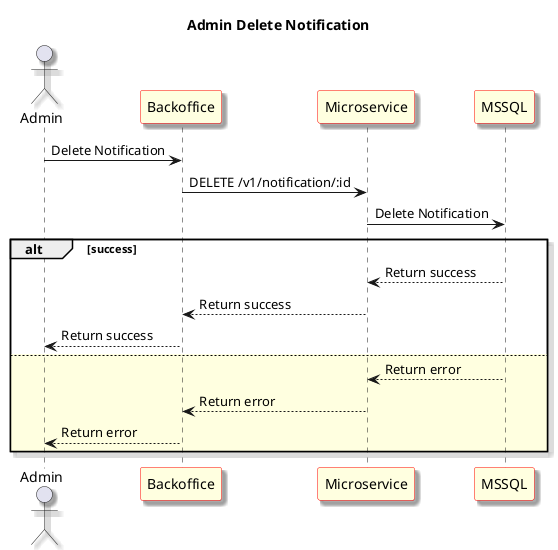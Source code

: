 @startuml Admin Delete Notification
skinparam shadowing true
skinparam sequence {
	ParticipantBackgroundColor LightYellow
	ParticipantBorderColor red
}
Title: Admin Delete Notification
actor "Admin" as User1
participant "Backoffice" as Frontend
participant "Microservice" as Microservice
participant "MSSQL" as Database

User1 -> Frontend: Delete Notification

Frontend -> Microservice: DELETE /v1/notification/:id

Microservice -> Database: Delete Notification

alt success

Database --> Microservice: Return success

Microservice --> Frontend: Return success

Frontend --> User1: Return success

else #LightYellow

Database --> Microservice: Return error

Microservice --> Frontend: Return error

Frontend --> User1: Return error

end

@enduml